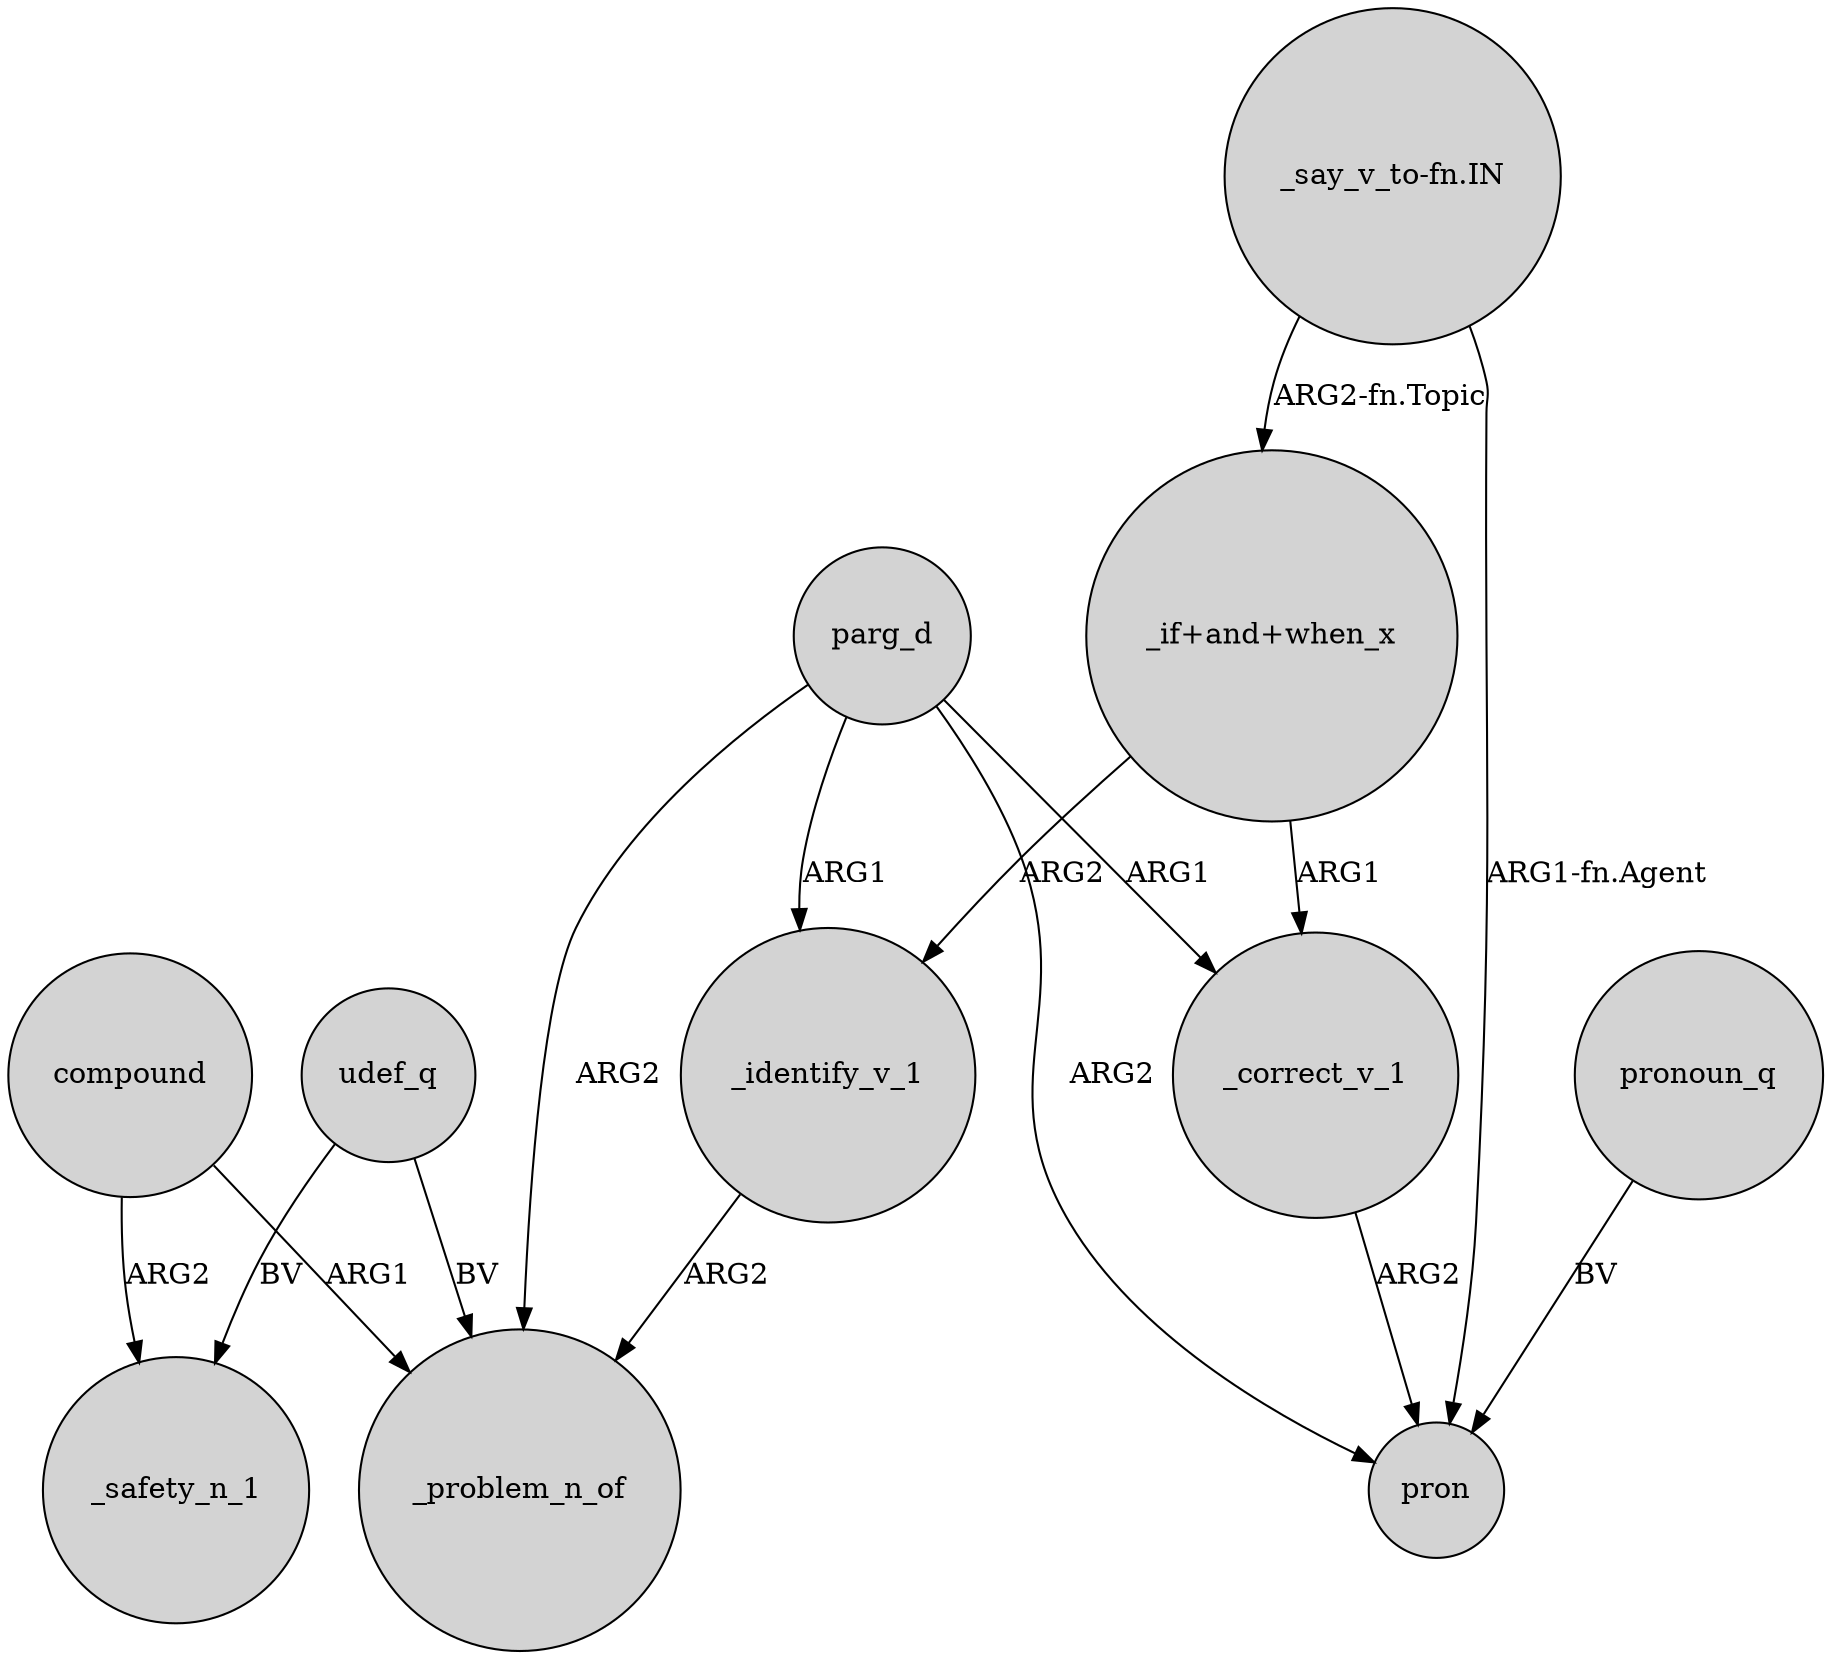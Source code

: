 digraph {
	node [shape=circle style=filled]
	compound -> _safety_n_1 [label=ARG2]
	parg_d -> _correct_v_1 [label=ARG1]
	compound -> _problem_n_of [label=ARG1]
	"_if+and+when_x" -> _identify_v_1 [label=ARG2]
	"_say_v_to-fn.IN" -> "_if+and+when_x" [label="ARG2-fn.Topic"]
	udef_q -> _problem_n_of [label=BV]
	parg_d -> _problem_n_of [label=ARG2]
	_correct_v_1 -> pron [label=ARG2]
	"_if+and+when_x" -> _correct_v_1 [label=ARG1]
	parg_d -> pron [label=ARG2]
	udef_q -> _safety_n_1 [label=BV]
	parg_d -> _identify_v_1 [label=ARG1]
	_identify_v_1 -> _problem_n_of [label=ARG2]
	"_say_v_to-fn.IN" -> pron [label="ARG1-fn.Agent"]
	pronoun_q -> pron [label=BV]
}
